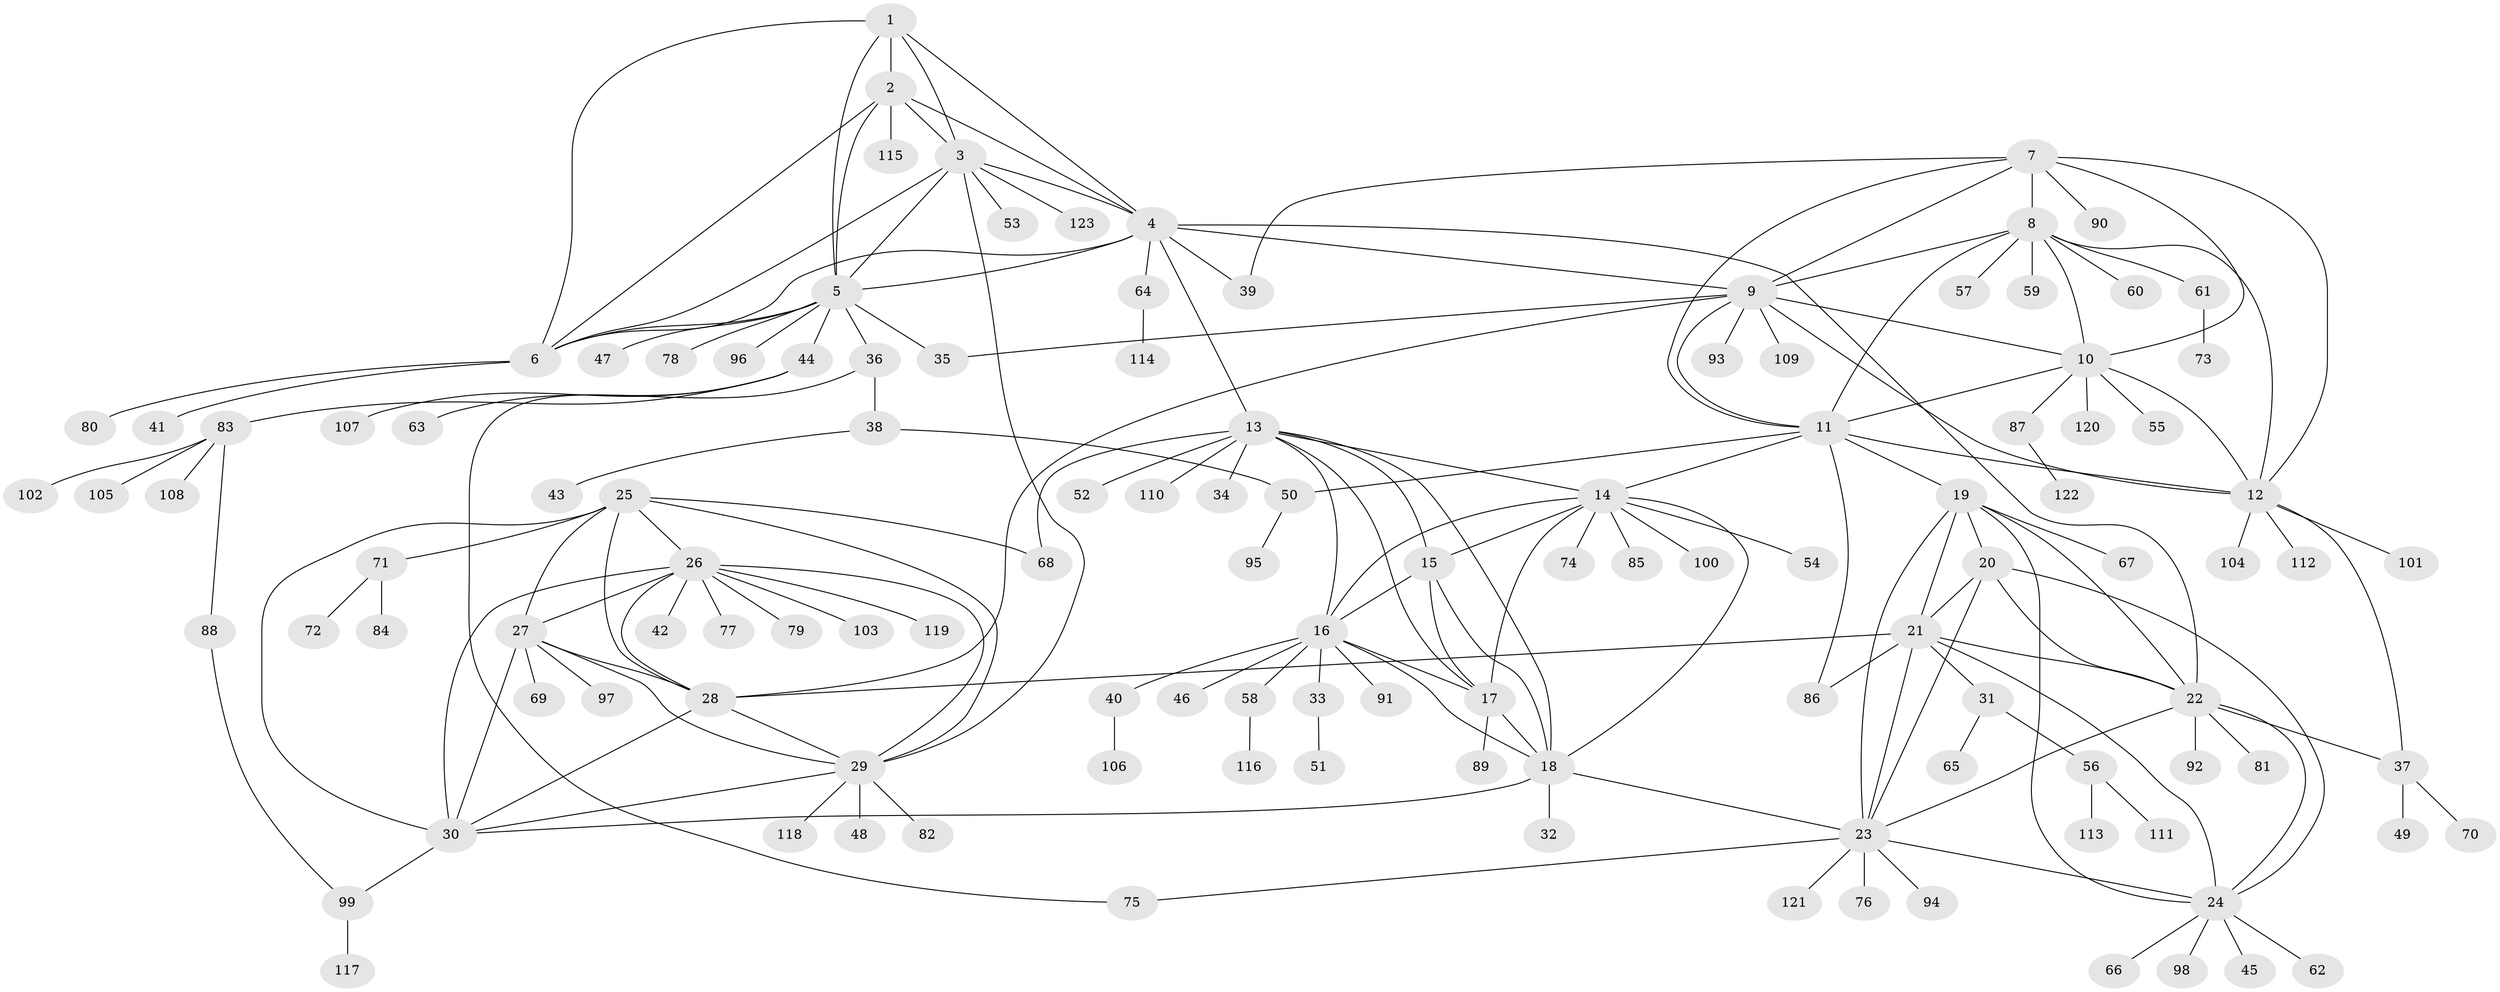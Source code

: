 // Generated by graph-tools (version 1.1) at 2025/55/03/09/25 04:55:25]
// undirected, 123 vertices, 186 edges
graph export_dot {
graph [start="1"]
  node [color=gray90,style=filled];
  1;
  2;
  3;
  4;
  5;
  6;
  7;
  8;
  9;
  10;
  11;
  12;
  13;
  14;
  15;
  16;
  17;
  18;
  19;
  20;
  21;
  22;
  23;
  24;
  25;
  26;
  27;
  28;
  29;
  30;
  31;
  32;
  33;
  34;
  35;
  36;
  37;
  38;
  39;
  40;
  41;
  42;
  43;
  44;
  45;
  46;
  47;
  48;
  49;
  50;
  51;
  52;
  53;
  54;
  55;
  56;
  57;
  58;
  59;
  60;
  61;
  62;
  63;
  64;
  65;
  66;
  67;
  68;
  69;
  70;
  71;
  72;
  73;
  74;
  75;
  76;
  77;
  78;
  79;
  80;
  81;
  82;
  83;
  84;
  85;
  86;
  87;
  88;
  89;
  90;
  91;
  92;
  93;
  94;
  95;
  96;
  97;
  98;
  99;
  100;
  101;
  102;
  103;
  104;
  105;
  106;
  107;
  108;
  109;
  110;
  111;
  112;
  113;
  114;
  115;
  116;
  117;
  118;
  119;
  120;
  121;
  122;
  123;
  1 -- 2;
  1 -- 3;
  1 -- 4;
  1 -- 5;
  1 -- 6;
  2 -- 3;
  2 -- 4;
  2 -- 5;
  2 -- 6;
  2 -- 115;
  3 -- 4;
  3 -- 5;
  3 -- 6;
  3 -- 29;
  3 -- 53;
  3 -- 123;
  4 -- 5;
  4 -- 6;
  4 -- 9;
  4 -- 13;
  4 -- 22;
  4 -- 39;
  4 -- 64;
  5 -- 6;
  5 -- 35;
  5 -- 36;
  5 -- 44;
  5 -- 47;
  5 -- 78;
  5 -- 96;
  6 -- 41;
  6 -- 80;
  7 -- 8;
  7 -- 9;
  7 -- 10;
  7 -- 11;
  7 -- 12;
  7 -- 39;
  7 -- 90;
  8 -- 9;
  8 -- 10;
  8 -- 11;
  8 -- 12;
  8 -- 57;
  8 -- 59;
  8 -- 60;
  8 -- 61;
  9 -- 10;
  9 -- 11;
  9 -- 12;
  9 -- 28;
  9 -- 35;
  9 -- 93;
  9 -- 109;
  10 -- 11;
  10 -- 12;
  10 -- 55;
  10 -- 87;
  10 -- 120;
  11 -- 12;
  11 -- 14;
  11 -- 19;
  11 -- 50;
  11 -- 86;
  12 -- 37;
  12 -- 101;
  12 -- 104;
  12 -- 112;
  13 -- 14;
  13 -- 15;
  13 -- 16;
  13 -- 17;
  13 -- 18;
  13 -- 34;
  13 -- 52;
  13 -- 68;
  13 -- 110;
  14 -- 15;
  14 -- 16;
  14 -- 17;
  14 -- 18;
  14 -- 54;
  14 -- 74;
  14 -- 85;
  14 -- 100;
  15 -- 16;
  15 -- 17;
  15 -- 18;
  16 -- 17;
  16 -- 18;
  16 -- 33;
  16 -- 40;
  16 -- 46;
  16 -- 58;
  16 -- 91;
  17 -- 18;
  17 -- 89;
  18 -- 23;
  18 -- 30;
  18 -- 32;
  19 -- 20;
  19 -- 21;
  19 -- 22;
  19 -- 23;
  19 -- 24;
  19 -- 67;
  20 -- 21;
  20 -- 22;
  20 -- 23;
  20 -- 24;
  21 -- 22;
  21 -- 23;
  21 -- 24;
  21 -- 28;
  21 -- 31;
  21 -- 86;
  22 -- 23;
  22 -- 24;
  22 -- 37;
  22 -- 81;
  22 -- 92;
  23 -- 24;
  23 -- 75;
  23 -- 76;
  23 -- 94;
  23 -- 121;
  24 -- 45;
  24 -- 62;
  24 -- 66;
  24 -- 98;
  25 -- 26;
  25 -- 27;
  25 -- 28;
  25 -- 29;
  25 -- 30;
  25 -- 68;
  25 -- 71;
  26 -- 27;
  26 -- 28;
  26 -- 29;
  26 -- 30;
  26 -- 42;
  26 -- 77;
  26 -- 79;
  26 -- 103;
  26 -- 119;
  27 -- 28;
  27 -- 29;
  27 -- 30;
  27 -- 69;
  27 -- 97;
  28 -- 29;
  28 -- 30;
  29 -- 30;
  29 -- 48;
  29 -- 82;
  29 -- 118;
  30 -- 99;
  31 -- 56;
  31 -- 65;
  33 -- 51;
  36 -- 38;
  36 -- 75;
  37 -- 49;
  37 -- 70;
  38 -- 43;
  38 -- 50;
  40 -- 106;
  44 -- 63;
  44 -- 83;
  44 -- 107;
  50 -- 95;
  56 -- 111;
  56 -- 113;
  58 -- 116;
  61 -- 73;
  64 -- 114;
  71 -- 72;
  71 -- 84;
  83 -- 88;
  83 -- 102;
  83 -- 105;
  83 -- 108;
  87 -- 122;
  88 -- 99;
  99 -- 117;
}
